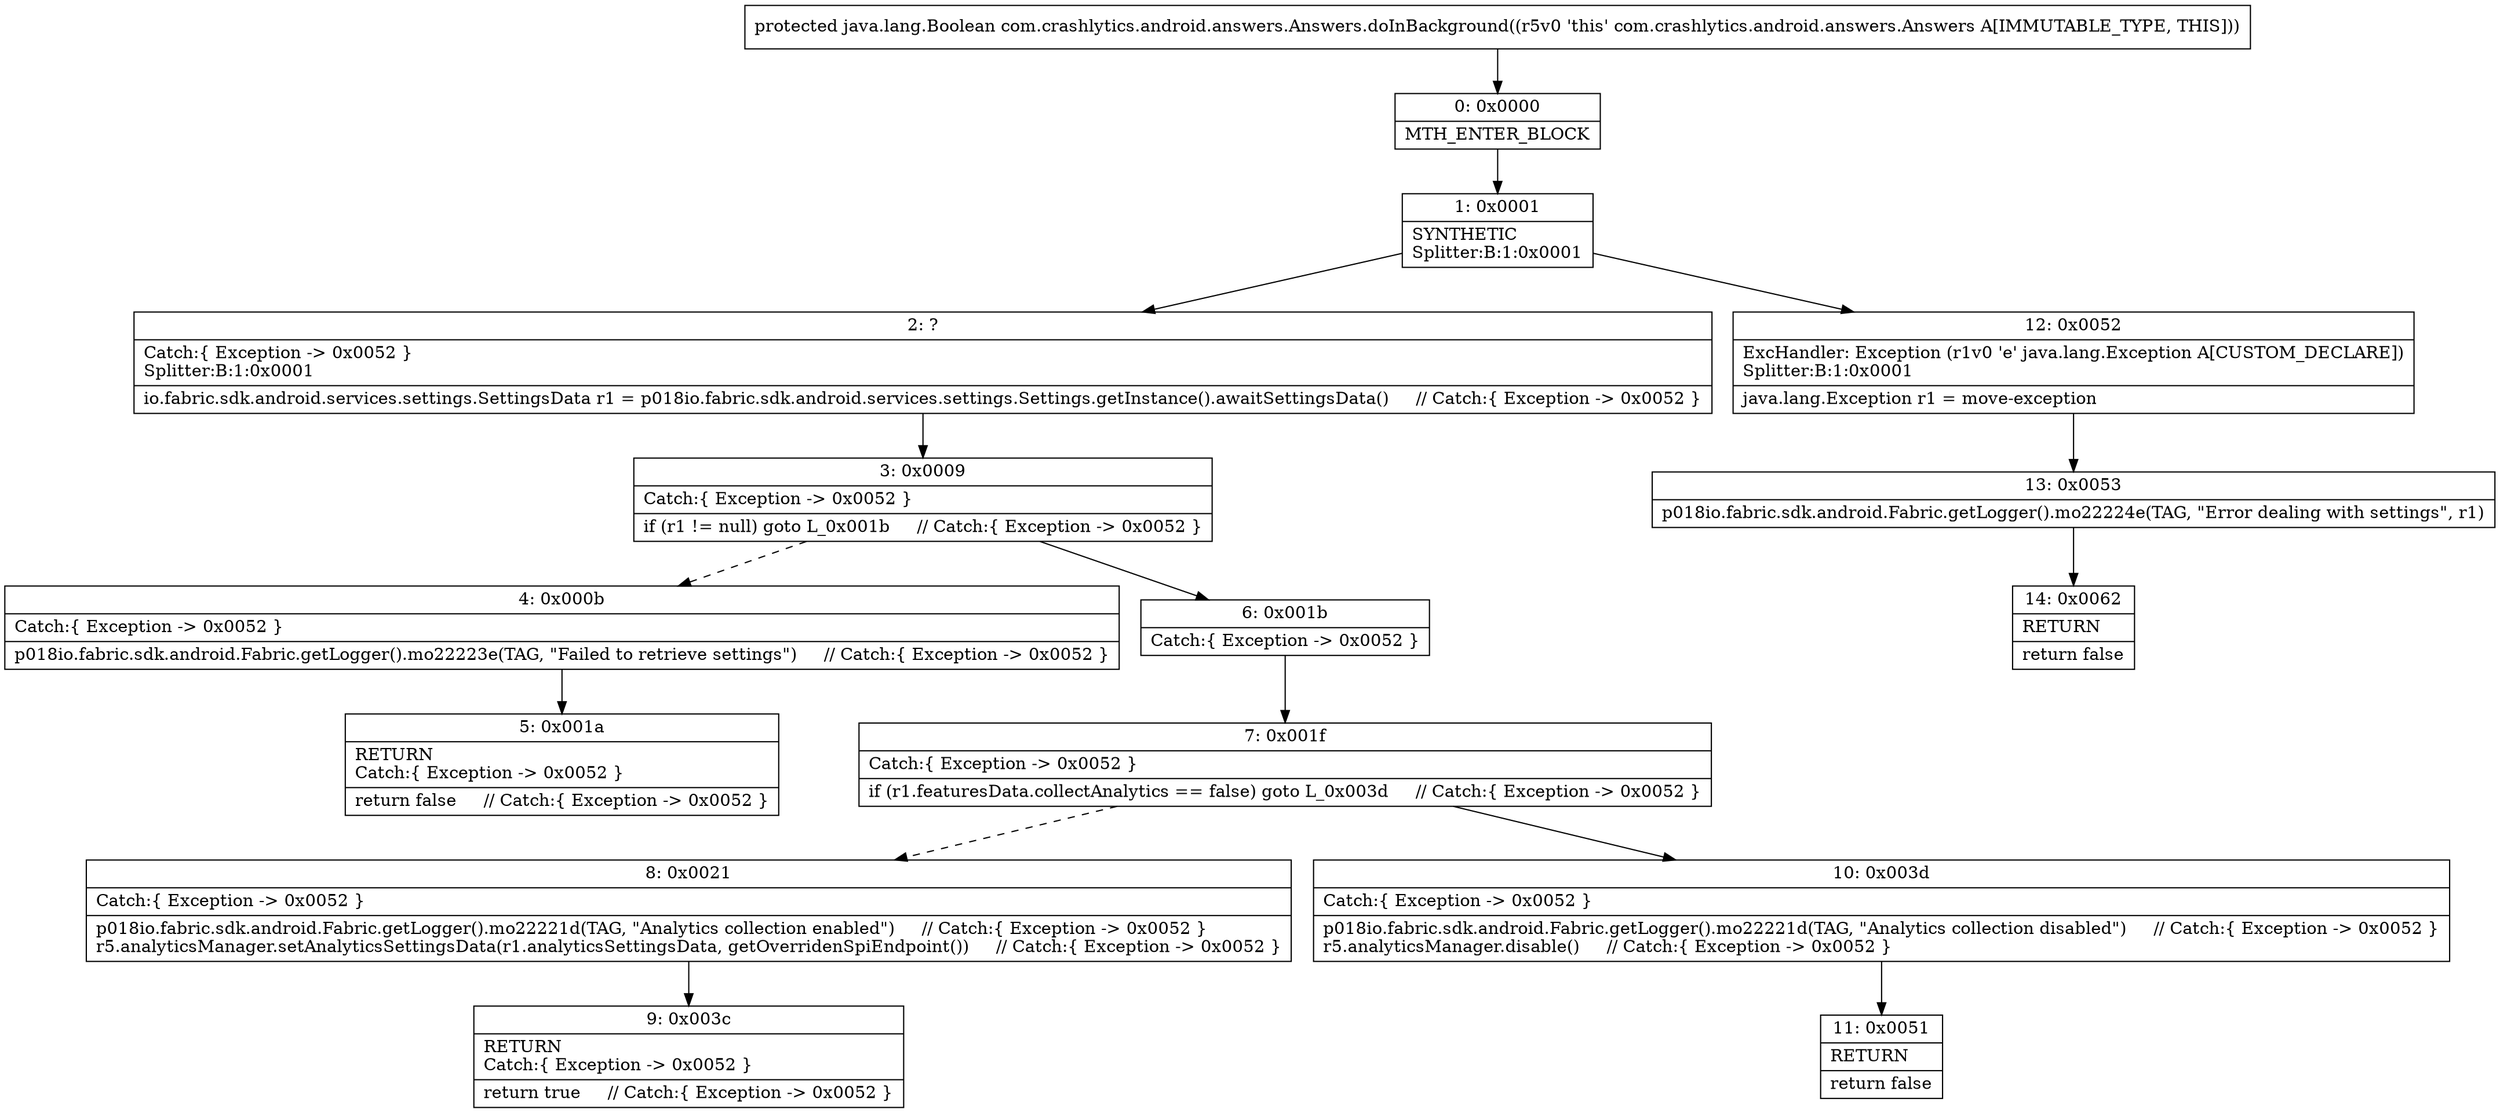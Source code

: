 digraph "CFG forcom.crashlytics.android.answers.Answers.doInBackground()Ljava\/lang\/Boolean;" {
Node_0 [shape=record,label="{0\:\ 0x0000|MTH_ENTER_BLOCK\l}"];
Node_1 [shape=record,label="{1\:\ 0x0001|SYNTHETIC\lSplitter:B:1:0x0001\l}"];
Node_2 [shape=record,label="{2\:\ ?|Catch:\{ Exception \-\> 0x0052 \}\lSplitter:B:1:0x0001\l|io.fabric.sdk.android.services.settings.SettingsData r1 = p018io.fabric.sdk.android.services.settings.Settings.getInstance().awaitSettingsData()     \/\/ Catch:\{ Exception \-\> 0x0052 \}\l}"];
Node_3 [shape=record,label="{3\:\ 0x0009|Catch:\{ Exception \-\> 0x0052 \}\l|if (r1 != null) goto L_0x001b     \/\/ Catch:\{ Exception \-\> 0x0052 \}\l}"];
Node_4 [shape=record,label="{4\:\ 0x000b|Catch:\{ Exception \-\> 0x0052 \}\l|p018io.fabric.sdk.android.Fabric.getLogger().mo22223e(TAG, \"Failed to retrieve settings\")     \/\/ Catch:\{ Exception \-\> 0x0052 \}\l}"];
Node_5 [shape=record,label="{5\:\ 0x001a|RETURN\lCatch:\{ Exception \-\> 0x0052 \}\l|return false     \/\/ Catch:\{ Exception \-\> 0x0052 \}\l}"];
Node_6 [shape=record,label="{6\:\ 0x001b|Catch:\{ Exception \-\> 0x0052 \}\l}"];
Node_7 [shape=record,label="{7\:\ 0x001f|Catch:\{ Exception \-\> 0x0052 \}\l|if (r1.featuresData.collectAnalytics == false) goto L_0x003d     \/\/ Catch:\{ Exception \-\> 0x0052 \}\l}"];
Node_8 [shape=record,label="{8\:\ 0x0021|Catch:\{ Exception \-\> 0x0052 \}\l|p018io.fabric.sdk.android.Fabric.getLogger().mo22221d(TAG, \"Analytics collection enabled\")     \/\/ Catch:\{ Exception \-\> 0x0052 \}\lr5.analyticsManager.setAnalyticsSettingsData(r1.analyticsSettingsData, getOverridenSpiEndpoint())     \/\/ Catch:\{ Exception \-\> 0x0052 \}\l}"];
Node_9 [shape=record,label="{9\:\ 0x003c|RETURN\lCatch:\{ Exception \-\> 0x0052 \}\l|return true     \/\/ Catch:\{ Exception \-\> 0x0052 \}\l}"];
Node_10 [shape=record,label="{10\:\ 0x003d|Catch:\{ Exception \-\> 0x0052 \}\l|p018io.fabric.sdk.android.Fabric.getLogger().mo22221d(TAG, \"Analytics collection disabled\")     \/\/ Catch:\{ Exception \-\> 0x0052 \}\lr5.analyticsManager.disable()     \/\/ Catch:\{ Exception \-\> 0x0052 \}\l}"];
Node_11 [shape=record,label="{11\:\ 0x0051|RETURN\l|return false\l}"];
Node_12 [shape=record,label="{12\:\ 0x0052|ExcHandler: Exception (r1v0 'e' java.lang.Exception A[CUSTOM_DECLARE])\lSplitter:B:1:0x0001\l|java.lang.Exception r1 = move\-exception\l}"];
Node_13 [shape=record,label="{13\:\ 0x0053|p018io.fabric.sdk.android.Fabric.getLogger().mo22224e(TAG, \"Error dealing with settings\", r1)\l}"];
Node_14 [shape=record,label="{14\:\ 0x0062|RETURN\l|return false\l}"];
MethodNode[shape=record,label="{protected java.lang.Boolean com.crashlytics.android.answers.Answers.doInBackground((r5v0 'this' com.crashlytics.android.answers.Answers A[IMMUTABLE_TYPE, THIS])) }"];
MethodNode -> Node_0;
Node_0 -> Node_1;
Node_1 -> Node_2;
Node_1 -> Node_12;
Node_2 -> Node_3;
Node_3 -> Node_4[style=dashed];
Node_3 -> Node_6;
Node_4 -> Node_5;
Node_6 -> Node_7;
Node_7 -> Node_8[style=dashed];
Node_7 -> Node_10;
Node_8 -> Node_9;
Node_10 -> Node_11;
Node_12 -> Node_13;
Node_13 -> Node_14;
}

